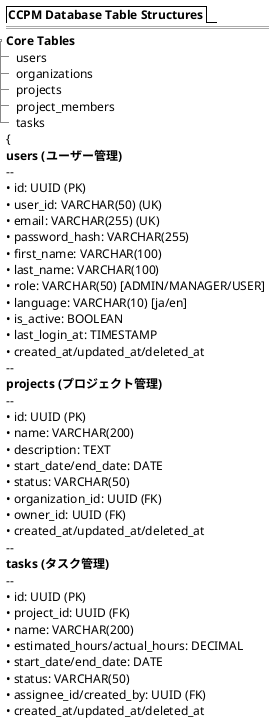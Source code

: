@startsalt
{
  {/ <b>CCPM Database Table Structures</b> }
  ==
  {T
    <b>Core Tables</b>
    + users
    + organizations  
    + projects
    + project_members
    + tasks
    |
    {
      <b>users (ユーザー管理)</b>
      --
      • id: UUID (PK)
      • user_id: VARCHAR(50) (UK)
      • email: VARCHAR(255) (UK)  
      • password_hash: VARCHAR(255)
      • first_name: VARCHAR(100)
      • last_name: VARCHAR(100)
      • role: VARCHAR(50) [ADMIN/MANAGER/USER]
      • language: VARCHAR(10) [ja/en]
      • is_active: BOOLEAN
      • last_login_at: TIMESTAMP
      • created_at/updated_at/deleted_at
      --
      <b>projects (プロジェクト管理)</b>
      --
      • id: UUID (PK)
      • name: VARCHAR(200)
      • description: TEXT
      • start_date/end_date: DATE
      • status: VARCHAR(50)
      • organization_id: UUID (FK)
      • owner_id: UUID (FK)
      • created_at/updated_at/deleted_at
      --
      <b>tasks (タスク管理)</b>
      --
      • id: UUID (PK)
      • project_id: UUID (FK)
      • name: VARCHAR(200)
      • estimated_hours/actual_hours: DECIMAL
      • start_date/end_date: DATE
      • status: VARCHAR(50)
      • assignee_id/created_by: UUID (FK)
      • created_at/updated_at/deleted_at
    }
  }
  ==
  {T
    <b>CCMP Tables</b>
    + task_dependencies
    + resources
    + task_resources
    + buffers
    + critical_chains
    |
    {
      <b>task_dependencies (依存関係)</b>
      --
      • id: UUID (PK)
      • predecessor_id: UUID (FK)
      • successor_id: UUID (FK)
      • dependency_type: VARCHAR(50) [FS/SS/FF/SF]
      • lag_days: INTEGER
      • created_at/updated_at
      --
      <b>buffers (バッファ管理)</b>
      --
      • id: UUID (PK)
      • project_id: UUID (FK)
      • type: VARCHAR(50) [PROJECT/FEEDING]
      • size_hours: DECIMAL(8,2)
      • consumed_hours: DECIMAL(8,2)
      • position: INTEGER
      • created_at/updated_at
      --
      <b>critical_chains (クリティカルチェーン)</b>
      --
      • id: UUID (PK)
      • project_id: UUID (FK)
      • task_sequence: JSONB
      • total_duration: DECIMAL(8,2)
      • is_current: BOOLEAN
      • calculated_at: TIMESTAMP
      • created_at/updated_at
      --
      <b>progress_reports (進捗レポート)</b>
      --
      • id: UUID (PK)
      • project_id/task_id: UUID (FK)
      • progress_rate: DECIMAL(5,2)
      • reported_at: TIMESTAMP
      • reporter_id: UUID (FK)
      • comments: TEXT
      • created_at/updated_at
    }
  }
}
@endsalt
